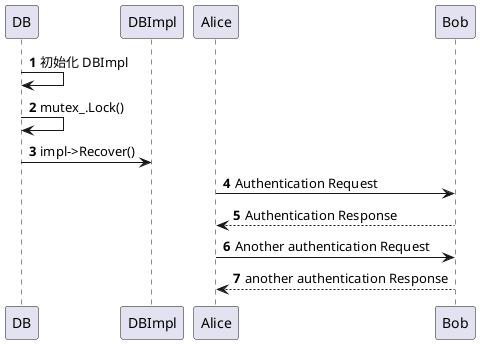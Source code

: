 @startuml
'https://plantuml.com/sequence-diagram

autonumber

DB -> DB: 初始化 DBImpl
DB -> DB: mutex_.Lock()
DB -> DBImpl: impl->Recover()

Alice -> Bob: Authentication Request
Bob --> Alice: Authentication Response

Alice -> Bob: Another authentication Request
Alice <-- Bob: another authentication Response
@enduml